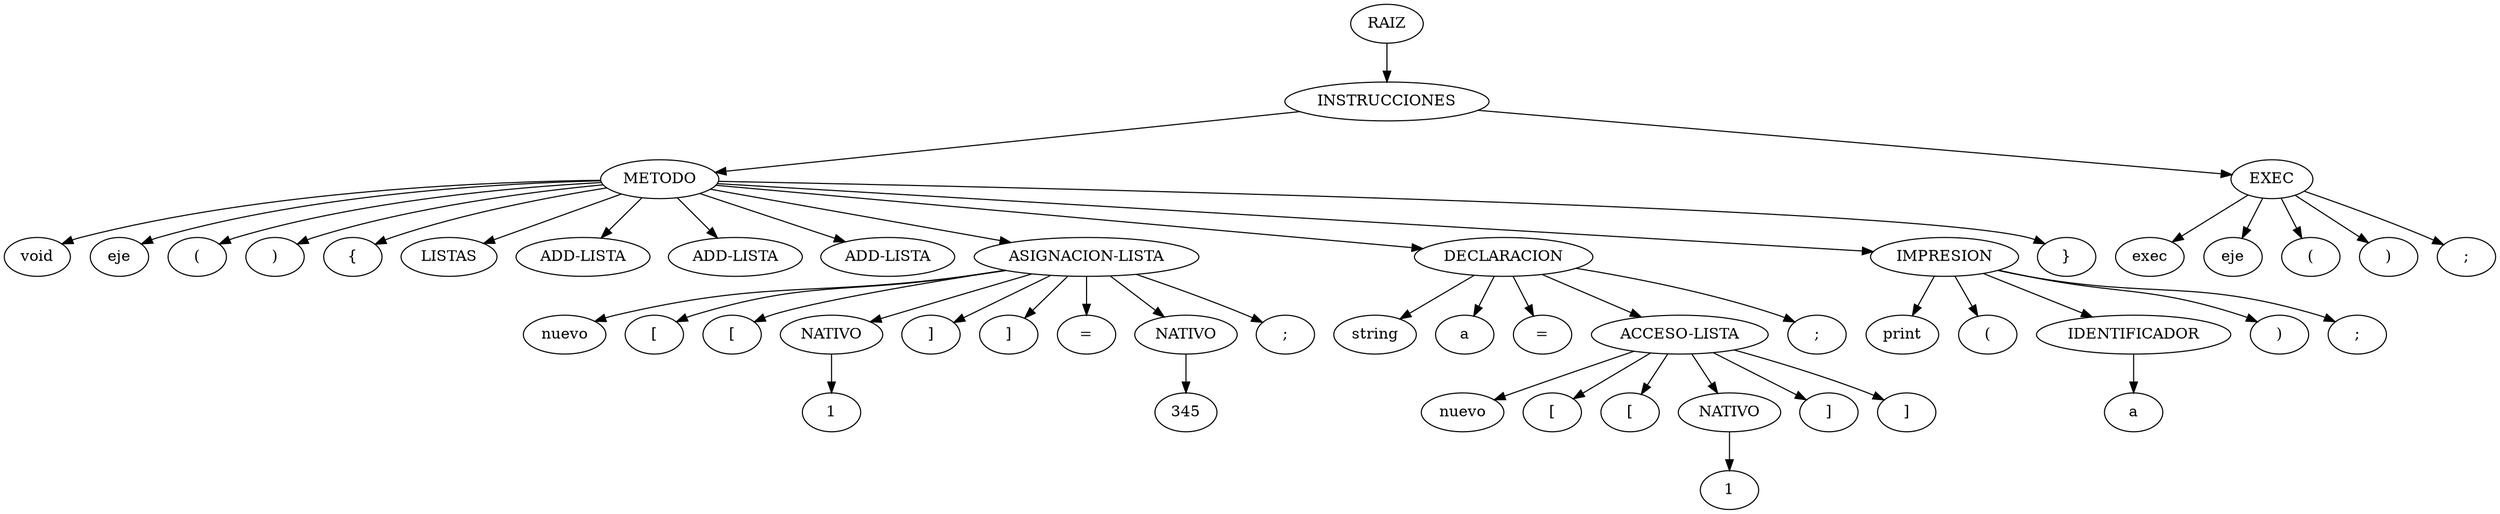 digraph arbolAST{ 
      n0[label="RAIZ"];
      n1[label="INSTRUCCIONES"];
      n0 -> n1;n2[label="METODO"];
      n1 -> n2;n3[label="void"];
      n2 -> n3;n4[label="eje"];
      n2 -> n4;n5[label="("];
      n2 -> n5;n6[label=")"];
      n2 -> n6;n7[label="{"];
      n2 -> n7;n8[label="LISTAS"];
      n2 -> n8;n9[label="ADD-LISTA"];
      n2 -> n9;n10[label="ADD-LISTA"];
      n2 -> n10;n11[label="ADD-LISTA"];
      n2 -> n11;n12[label="ASIGNACION-LISTA"];
      n2 -> n12;n13[label="nuevo"];
      n12 -> n13;n14[label="["];
      n12 -> n14;n15[label="["];
      n12 -> n15;n16[label="NATIVO"];
      n12 -> n16;n17[label="1"];
      n16 -> n17;n18[label="]"];
      n12 -> n18;n19[label="]"];
      n12 -> n19;n20[label="="];
      n12 -> n20;n21[label="NATIVO"];
      n12 -> n21;n22[label="345"];
      n21 -> n22;n23[label=";"];
      n12 -> n23;n24[label="DECLARACION"];
      n2 -> n24;n25[label="string"];
      n24 -> n25;n26[label="a"];
      n24 -> n26;n27[label="="];
      n24 -> n27;n28[label="ACCESO-LISTA"];
      n24 -> n28;n29[label="nuevo"];
      n28 -> n29;n30[label="["];
      n28 -> n30;n31[label="["];
      n28 -> n31;n32[label="NATIVO"];
      n28 -> n32;n33[label="1"];
      n32 -> n33;n34[label="]"];
      n28 -> n34;n35[label="]"];
      n28 -> n35;n36[label=";"];
      n24 -> n36;n37[label="IMPRESION"];
      n2 -> n37;n38[label="print"];
      n37 -> n38;n39[label="("];
      n37 -> n39;n40[label="IDENTIFICADOR"];
      n37 -> n40;n41[label="a"];
      n40 -> n41;n42[label=")"];
      n37 -> n42;n43[label=";"];
      n37 -> n43;n44[label="}"];
      n2 -> n44;n45[label="EXEC"];
      n1 -> n45;n46[label="exec"];
      n45 -> n46;n47[label="eje"];
      n45 -> n47;n48[label="("];
      n45 -> n48;n49[label=")"];
      n45 -> n49;n50[label=";"];
      n45 -> n50;
    }